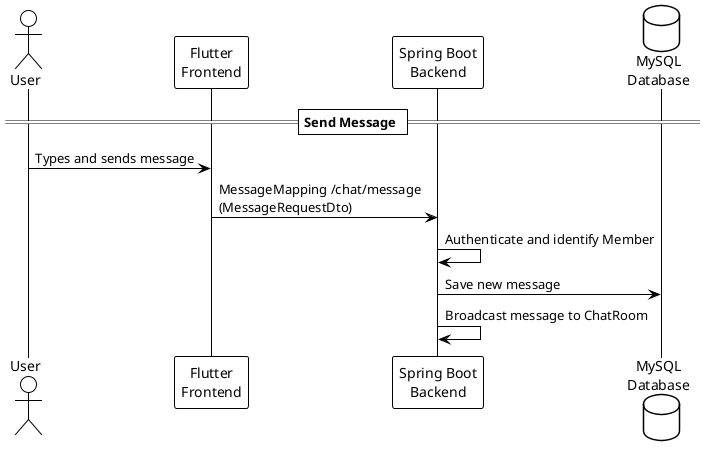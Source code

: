 @startuml
!theme plain

actor User as user
participant "Flutter\nFrontend" as frontend
participant "Spring Boot\nBackend" as backend
database "MySQL\nDatabase" as database

== Send Message ==
user -> frontend : Types and sends message
frontend -> backend : MessageMapping /chat/message\n(MessageRequestDto)
backend -> backend : Authenticate and identify Member
backend -> database : Save new message
backend -> backend : Broadcast message to ChatRoom
@enduml
